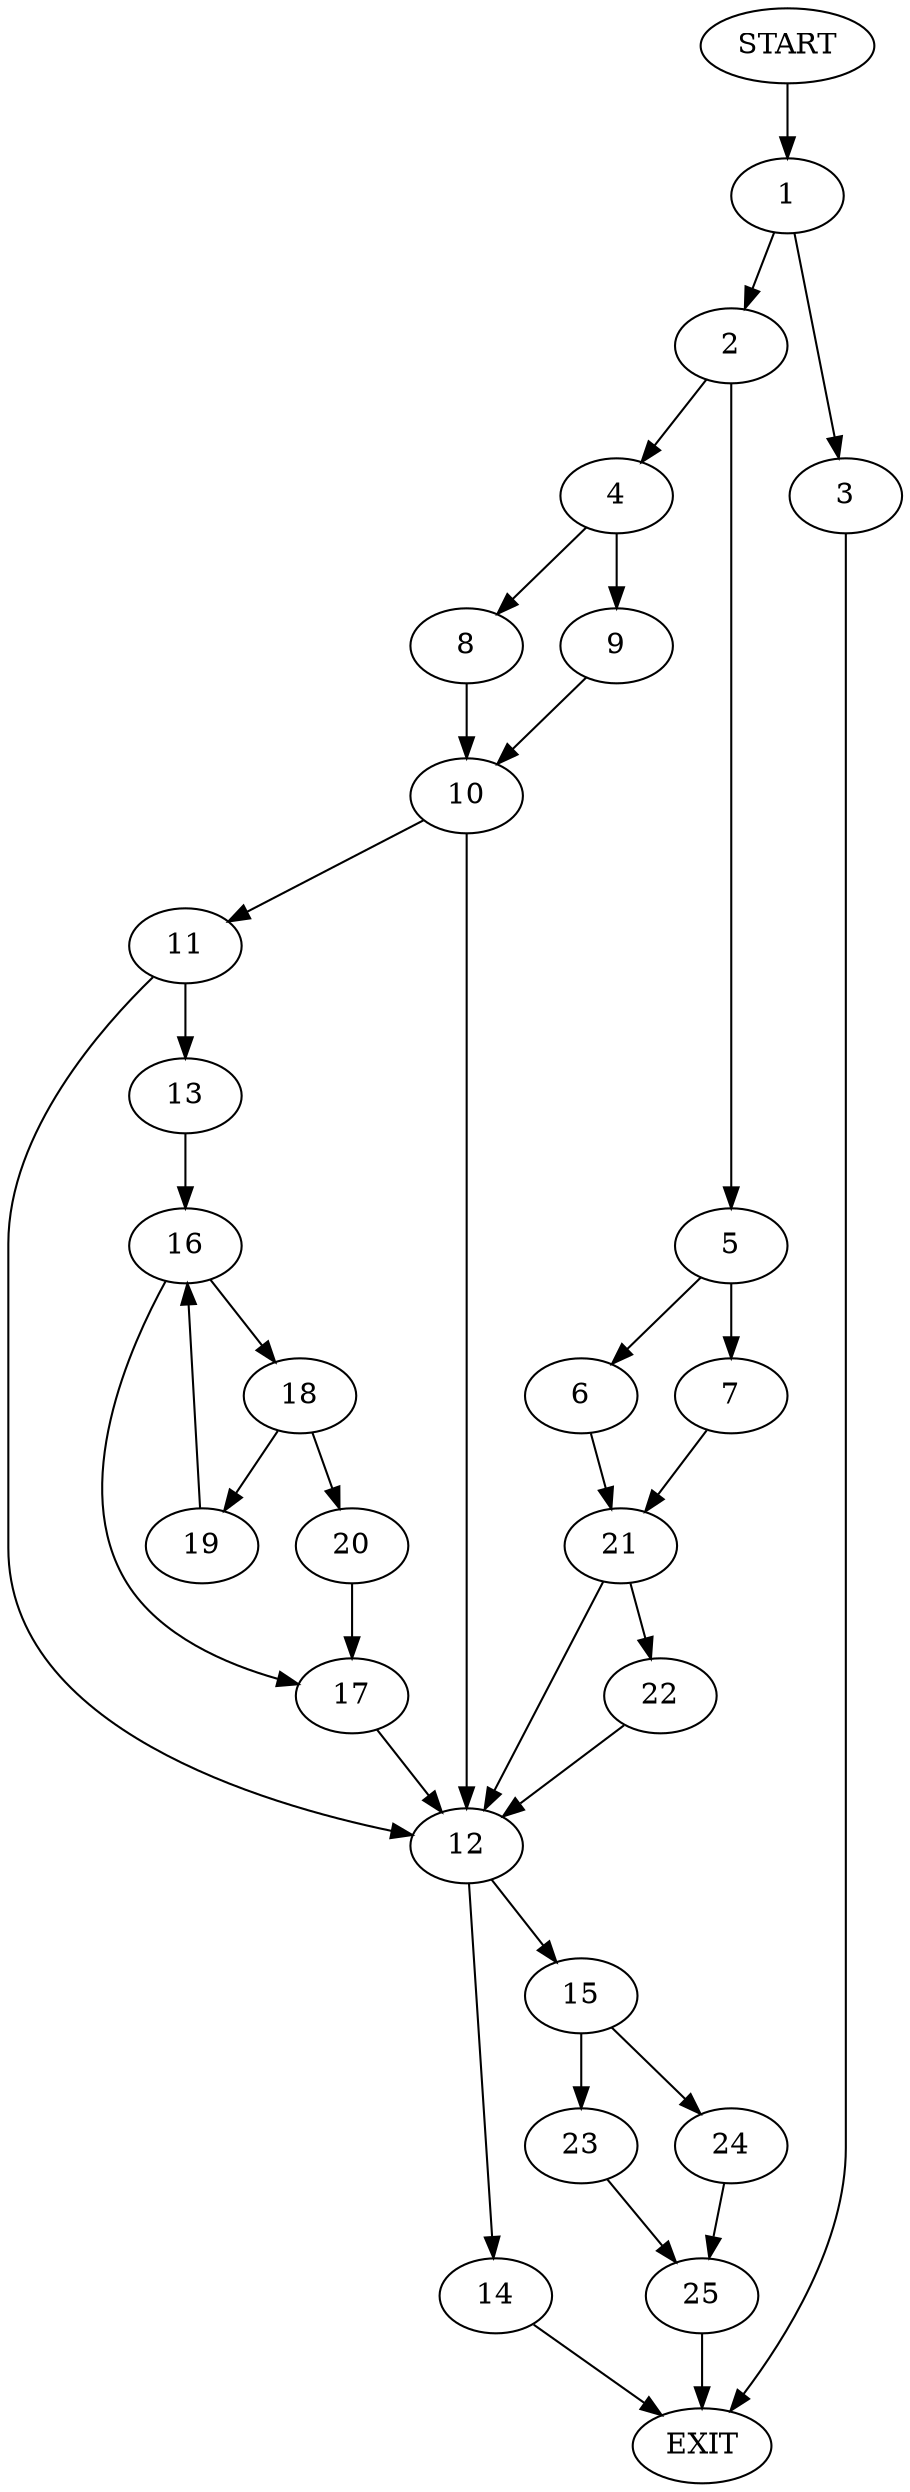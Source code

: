 digraph {
0 [label="START"]
26 [label="EXIT"]
0 -> 1
1 -> 2
1 -> 3
3 -> 26
2 -> 4
2 -> 5
5 -> 6
5 -> 7
4 -> 8
4 -> 9
9 -> 10
8 -> 10
10 -> 11
10 -> 12
11 -> 13
11 -> 12
12 -> 14
12 -> 15
13 -> 16
16 -> 17
16 -> 18
18 -> 19
18 -> 20
17 -> 12
19 -> 16
20 -> 17
6 -> 21
7 -> 21
21 -> 22
21 -> 12
22 -> 12
15 -> 23
15 -> 24
14 -> 26
24 -> 25
23 -> 25
25 -> 26
}
